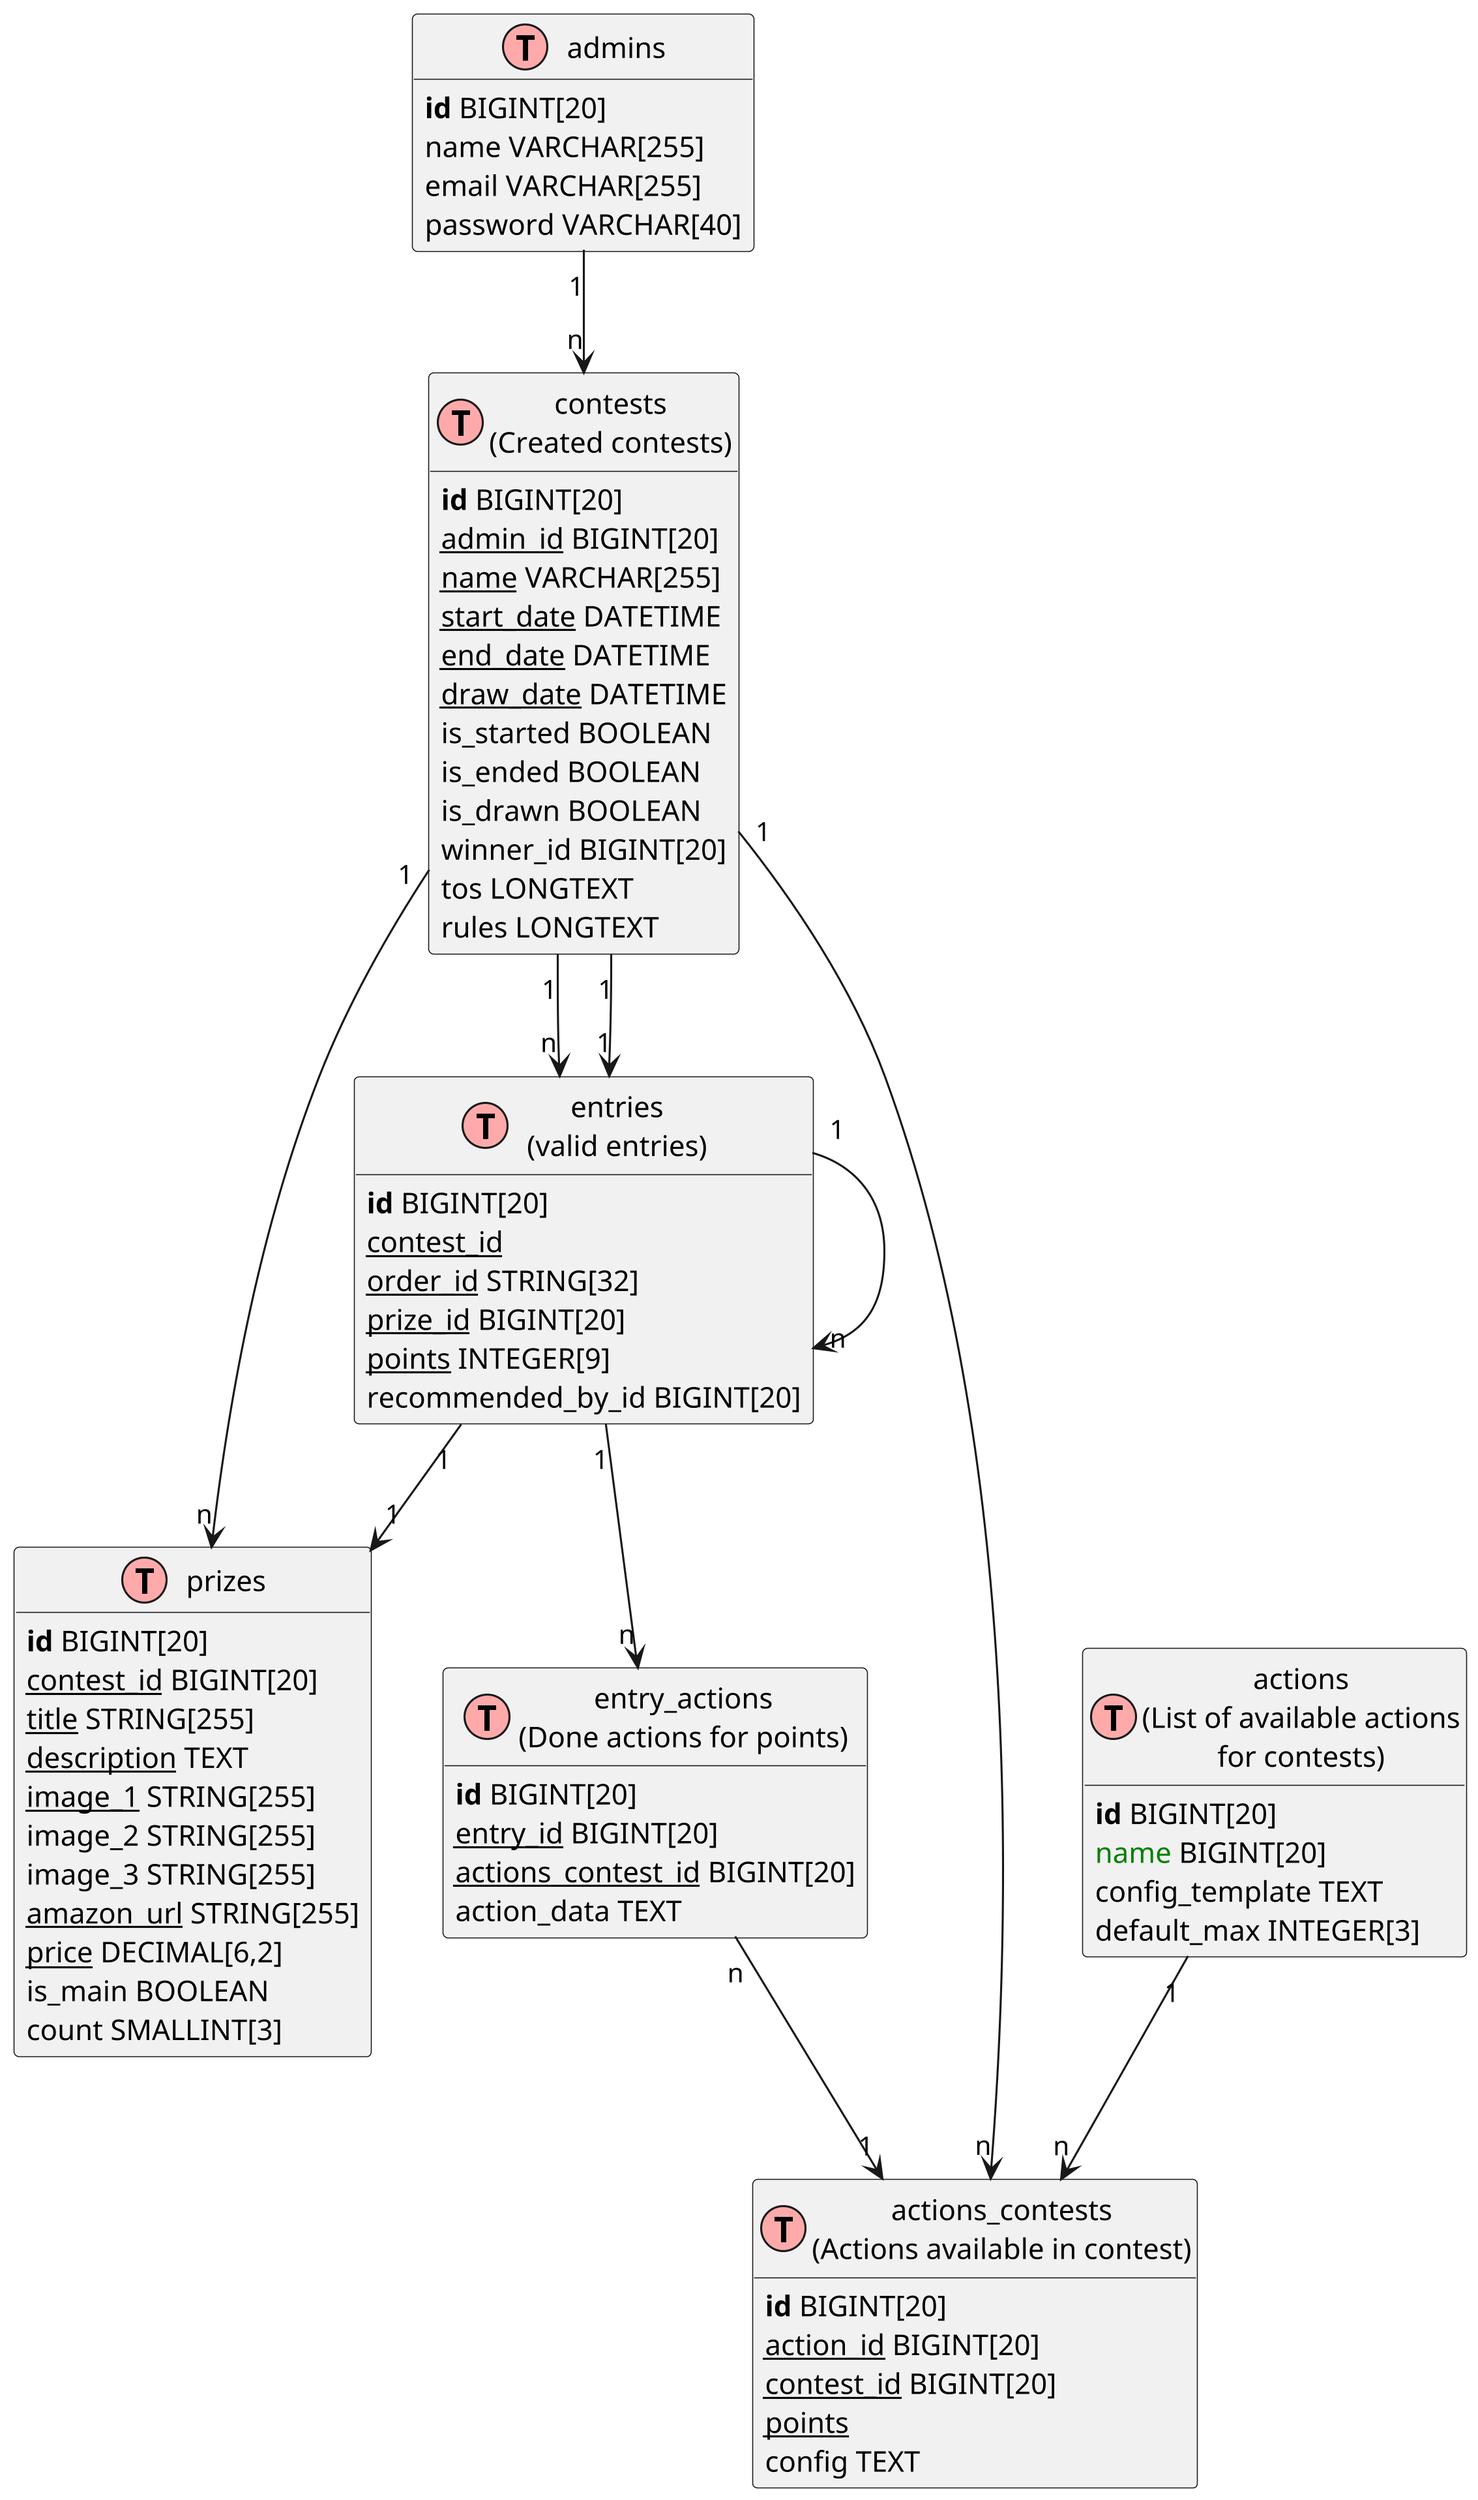 @startuml
skinparam dpi 300
!define Table(name,desc) class name as "desc" << (T,#FFAAAA) >>
' we use bold for primary key
' green color for unique
' and underscore for not_null
!define primary_key(x) <b>x</b>
!define unique(x) <color:green>x</color>
!define not_null(x) <u>x</u>
hide methods
hide stereotypes

' Entities

Table(admins, "admins") {
    primary_key(id) BIGINT[20]
    name VARCHAR[255]
    email VARCHAR[255]
    password VARCHAR[40]
}

Table(contests, "contests\n(Created contests)") {
    primary_key(id) BIGINT[20]
    not_null(admin_id) BIGINT[20]
    not_null(name) VARCHAR[255]
    not_null(start_date) DATETIME
    not_null(end_date) DATETIME
    not_null(draw_date) DATETIME
    is_started BOOLEAN
    is_ended BOOLEAN
    is_drawn BOOLEAN
    winner_id BIGINT[20]
    tos LONGTEXT
    rules LONGTEXT
}

Table(entries, 'entries\n(valid entries)') {
    primary_key(id) BIGINT[20]
    not_null(contest_id)
    not_null(order_id) STRING[32]
    not_null(prize_id) BIGINT[20]
    not_null(points) INTEGER[9]
    recommended_by_id BIGINT[20]
}

Table(prizes, 'prizes') {
    primary_key(id) BIGINT[20]
    not_null(contest_id) BIGINT[20]
    not_null(title) STRING[255]
    not_null(description) TEXT
    not_null(image_1) STRING[255]
    image_2 STRING[255]
    image_3 STRING[255]
    not_null(amazon_url) STRING[255]
    not_null(price) DECIMAL[6,2]
    is_main BOOLEAN
    count SMALLINT[3]
}


Table(entry_actions, 'entry_actions\n(Done actions for points)') {
    primary_key(id) BIGINT[20]
    not_null(entry_id) BIGINT[20]
    not_null(actions_contest_id) BIGINT[20]
    action_data TEXT
}


Table(actions_contests, 'actions_contests\n(Actions available in contest)') {
    primary_key(id) BIGINT[20]
    not_null(action_id) BIGINT[20]
    not_null(contest_id) BIGINT[20]
    not_null(points)
    config TEXT
}

Table(actions, 'actions\n(List of available actions\nfor contests)') {
    primary_key(id) BIGINT[20]
    unique(name) BIGINT[20]
    config_template TEXT
    default_max INTEGER[3]
}


' Relations

admins "1" --> "n" contests
contests "1" --> "n" entries
contests "1" --> "1" entries
contests "1" --> "n" prizes
entries "1" --> "1" prizes
entries "1" --> "n" entries
entries "1" --> "n" entry_actions
contests "1" --> "n" actions_contests
actions "1" --> "n" actions_contests

entry_actions "n" --> "1" actions_contests


@enduml